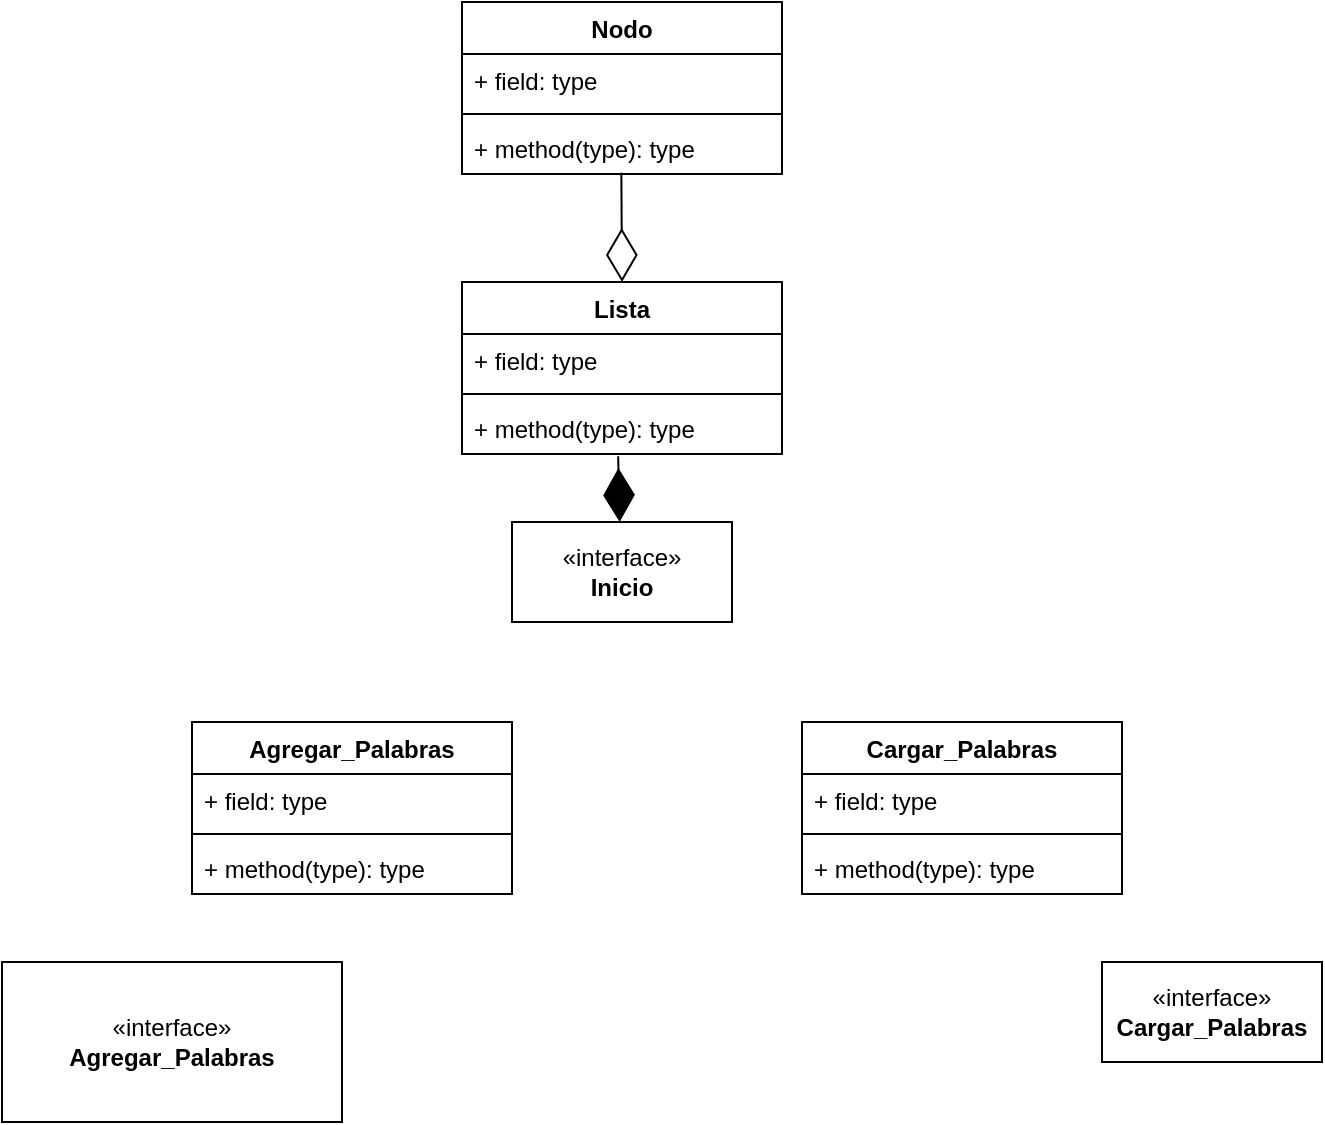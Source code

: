 <mxfile version="27.0.3">
  <diagram id="C5RBs43oDa-KdzZeNtuy" name="Page-1">
    <mxGraphModel dx="1624" dy="808" grid="1" gridSize="10" guides="1" tooltips="1" connect="1" arrows="1" fold="1" page="1" pageScale="1" pageWidth="827" pageHeight="1169" math="0" shadow="0">
      <root>
        <mxCell id="WIyWlLk6GJQsqaUBKTNV-0" />
        <mxCell id="WIyWlLk6GJQsqaUBKTNV-1" parent="WIyWlLk6GJQsqaUBKTNV-0" />
        <mxCell id="p8p6fkgJktezZmNcpXsv-0" value="Nodo" style="swimlane;fontStyle=1;align=center;verticalAlign=top;childLayout=stackLayout;horizontal=1;startSize=26;horizontalStack=0;resizeParent=1;resizeParentMax=0;resizeLast=0;collapsible=1;marginBottom=0;whiteSpace=wrap;html=1;" parent="WIyWlLk6GJQsqaUBKTNV-1" vertex="1">
          <mxGeometry x="290" y="30" width="160" height="86" as="geometry" />
        </mxCell>
        <mxCell id="p8p6fkgJktezZmNcpXsv-1" value="+ field: type" style="text;strokeColor=none;fillColor=none;align=left;verticalAlign=top;spacingLeft=4;spacingRight=4;overflow=hidden;rotatable=0;points=[[0,0.5],[1,0.5]];portConstraint=eastwest;whiteSpace=wrap;html=1;" parent="p8p6fkgJktezZmNcpXsv-0" vertex="1">
          <mxGeometry y="26" width="160" height="26" as="geometry" />
        </mxCell>
        <mxCell id="p8p6fkgJktezZmNcpXsv-2" value="" style="line;strokeWidth=1;fillColor=none;align=left;verticalAlign=middle;spacingTop=-1;spacingLeft=3;spacingRight=3;rotatable=0;labelPosition=right;points=[];portConstraint=eastwest;strokeColor=inherit;" parent="p8p6fkgJktezZmNcpXsv-0" vertex="1">
          <mxGeometry y="52" width="160" height="8" as="geometry" />
        </mxCell>
        <mxCell id="p8p6fkgJktezZmNcpXsv-3" value="+ method(type): type" style="text;strokeColor=none;fillColor=none;align=left;verticalAlign=top;spacingLeft=4;spacingRight=4;overflow=hidden;rotatable=0;points=[[0,0.5],[1,0.5]];portConstraint=eastwest;whiteSpace=wrap;html=1;" parent="p8p6fkgJktezZmNcpXsv-0" vertex="1">
          <mxGeometry y="60" width="160" height="26" as="geometry" />
        </mxCell>
        <mxCell id="p8p6fkgJktezZmNcpXsv-4" value="Lista" style="swimlane;fontStyle=1;align=center;verticalAlign=top;childLayout=stackLayout;horizontal=1;startSize=26;horizontalStack=0;resizeParent=1;resizeParentMax=0;resizeLast=0;collapsible=1;marginBottom=0;whiteSpace=wrap;html=1;" parent="WIyWlLk6GJQsqaUBKTNV-1" vertex="1">
          <mxGeometry x="290" y="170" width="160" height="86" as="geometry" />
        </mxCell>
        <mxCell id="p8p6fkgJktezZmNcpXsv-5" value="+ field: type" style="text;strokeColor=none;fillColor=none;align=left;verticalAlign=top;spacingLeft=4;spacingRight=4;overflow=hidden;rotatable=0;points=[[0,0.5],[1,0.5]];portConstraint=eastwest;whiteSpace=wrap;html=1;" parent="p8p6fkgJktezZmNcpXsv-4" vertex="1">
          <mxGeometry y="26" width="160" height="26" as="geometry" />
        </mxCell>
        <mxCell id="p8p6fkgJktezZmNcpXsv-6" value="" style="line;strokeWidth=1;fillColor=none;align=left;verticalAlign=middle;spacingTop=-1;spacingLeft=3;spacingRight=3;rotatable=0;labelPosition=right;points=[];portConstraint=eastwest;strokeColor=inherit;" parent="p8p6fkgJktezZmNcpXsv-4" vertex="1">
          <mxGeometry y="52" width="160" height="8" as="geometry" />
        </mxCell>
        <mxCell id="p8p6fkgJktezZmNcpXsv-7" value="+ method(type): type" style="text;strokeColor=none;fillColor=none;align=left;verticalAlign=top;spacingLeft=4;spacingRight=4;overflow=hidden;rotatable=0;points=[[0,0.5],[1,0.5]];portConstraint=eastwest;whiteSpace=wrap;html=1;" parent="p8p6fkgJktezZmNcpXsv-4" vertex="1">
          <mxGeometry y="60" width="160" height="26" as="geometry" />
        </mxCell>
        <mxCell id="p8p6fkgJktezZmNcpXsv-20" value="Agregar_Palabras" style="swimlane;fontStyle=1;align=center;verticalAlign=top;childLayout=stackLayout;horizontal=1;startSize=26;horizontalStack=0;resizeParent=1;resizeParentMax=0;resizeLast=0;collapsible=1;marginBottom=0;whiteSpace=wrap;html=1;" parent="WIyWlLk6GJQsqaUBKTNV-1" vertex="1">
          <mxGeometry x="155" y="390" width="160" height="86" as="geometry" />
        </mxCell>
        <mxCell id="p8p6fkgJktezZmNcpXsv-21" value="+ field: type" style="text;strokeColor=none;fillColor=none;align=left;verticalAlign=top;spacingLeft=4;spacingRight=4;overflow=hidden;rotatable=0;points=[[0,0.5],[1,0.5]];portConstraint=eastwest;whiteSpace=wrap;html=1;" parent="p8p6fkgJktezZmNcpXsv-20" vertex="1">
          <mxGeometry y="26" width="160" height="26" as="geometry" />
        </mxCell>
        <mxCell id="p8p6fkgJktezZmNcpXsv-22" value="" style="line;strokeWidth=1;fillColor=none;align=left;verticalAlign=middle;spacingTop=-1;spacingLeft=3;spacingRight=3;rotatable=0;labelPosition=right;points=[];portConstraint=eastwest;strokeColor=inherit;" parent="p8p6fkgJktezZmNcpXsv-20" vertex="1">
          <mxGeometry y="52" width="160" height="8" as="geometry" />
        </mxCell>
        <mxCell id="p8p6fkgJktezZmNcpXsv-23" value="+ method(type): type" style="text;strokeColor=none;fillColor=none;align=left;verticalAlign=top;spacingLeft=4;spacingRight=4;overflow=hidden;rotatable=0;points=[[0,0.5],[1,0.5]];portConstraint=eastwest;whiteSpace=wrap;html=1;" parent="p8p6fkgJktezZmNcpXsv-20" vertex="1">
          <mxGeometry y="60" width="160" height="26" as="geometry" />
        </mxCell>
        <mxCell id="p8p6fkgJktezZmNcpXsv-24" value="«interface»&lt;br&gt;&lt;b&gt;Inicio&lt;/b&gt;" style="html=1;whiteSpace=wrap;" parent="WIyWlLk6GJQsqaUBKTNV-1" vertex="1">
          <mxGeometry x="315" y="290" width="110" height="50" as="geometry" />
        </mxCell>
        <mxCell id="p8p6fkgJktezZmNcpXsv-28" value="" style="endArrow=diamondThin;endFill=0;endSize=24;html=1;rounded=0;exitX=0.498;exitY=0.978;exitDx=0;exitDy=0;exitPerimeter=0;entryX=0.5;entryY=0;entryDx=0;entryDy=0;" parent="WIyWlLk6GJQsqaUBKTNV-1" source="p8p6fkgJktezZmNcpXsv-3" target="p8p6fkgJktezZmNcpXsv-4" edge="1">
          <mxGeometry width="160" relative="1" as="geometry">
            <mxPoint x="190" y="230" as="sourcePoint" />
            <mxPoint x="350" y="230" as="targetPoint" />
          </mxGeometry>
        </mxCell>
        <mxCell id="p8p6fkgJktezZmNcpXsv-30" value="" style="endArrow=diamondThin;endFill=1;endSize=24;html=1;rounded=0;exitX=0.488;exitY=1.044;exitDx=0;exitDy=0;exitPerimeter=0;" parent="WIyWlLk6GJQsqaUBKTNV-1" source="p8p6fkgJktezZmNcpXsv-7" edge="1">
          <mxGeometry width="160" relative="1" as="geometry">
            <mxPoint x="460" y="280" as="sourcePoint" />
            <mxPoint x="368.823" y="290" as="targetPoint" />
          </mxGeometry>
        </mxCell>
        <mxCell id="W46oFYUZNGHQCWjOWdAy-5" value="Cargar_Palabras" style="swimlane;fontStyle=1;align=center;verticalAlign=top;childLayout=stackLayout;horizontal=1;startSize=26;horizontalStack=0;resizeParent=1;resizeParentMax=0;resizeLast=0;collapsible=1;marginBottom=0;whiteSpace=wrap;html=1;" vertex="1" parent="WIyWlLk6GJQsqaUBKTNV-1">
          <mxGeometry x="460" y="390" width="160" height="86" as="geometry" />
        </mxCell>
        <mxCell id="W46oFYUZNGHQCWjOWdAy-6" value="+ field: type" style="text;strokeColor=none;fillColor=none;align=left;verticalAlign=top;spacingLeft=4;spacingRight=4;overflow=hidden;rotatable=0;points=[[0,0.5],[1,0.5]];portConstraint=eastwest;whiteSpace=wrap;html=1;" vertex="1" parent="W46oFYUZNGHQCWjOWdAy-5">
          <mxGeometry y="26" width="160" height="26" as="geometry" />
        </mxCell>
        <mxCell id="W46oFYUZNGHQCWjOWdAy-7" value="" style="line;strokeWidth=1;fillColor=none;align=left;verticalAlign=middle;spacingTop=-1;spacingLeft=3;spacingRight=3;rotatable=0;labelPosition=right;points=[];portConstraint=eastwest;strokeColor=inherit;" vertex="1" parent="W46oFYUZNGHQCWjOWdAy-5">
          <mxGeometry y="52" width="160" height="8" as="geometry" />
        </mxCell>
        <mxCell id="W46oFYUZNGHQCWjOWdAy-8" value="+ method(type): type" style="text;strokeColor=none;fillColor=none;align=left;verticalAlign=top;spacingLeft=4;spacingRight=4;overflow=hidden;rotatable=0;points=[[0,0.5],[1,0.5]];portConstraint=eastwest;whiteSpace=wrap;html=1;" vertex="1" parent="W46oFYUZNGHQCWjOWdAy-5">
          <mxGeometry y="60" width="160" height="26" as="geometry" />
        </mxCell>
        <mxCell id="W46oFYUZNGHQCWjOWdAy-9" value="«interface»&lt;br&gt;&lt;b&gt;Agregar_Palabras&lt;/b&gt;" style="html=1;whiteSpace=wrap;" vertex="1" parent="WIyWlLk6GJQsqaUBKTNV-1">
          <mxGeometry x="60" y="510" width="170" height="80" as="geometry" />
        </mxCell>
        <mxCell id="W46oFYUZNGHQCWjOWdAy-10" value="«interface»&lt;br&gt;&lt;b&gt;Cargar_Palabras&lt;/b&gt;" style="html=1;whiteSpace=wrap;" vertex="1" parent="WIyWlLk6GJQsqaUBKTNV-1">
          <mxGeometry x="610" y="510" width="110" height="50" as="geometry" />
        </mxCell>
      </root>
    </mxGraphModel>
  </diagram>
</mxfile>
